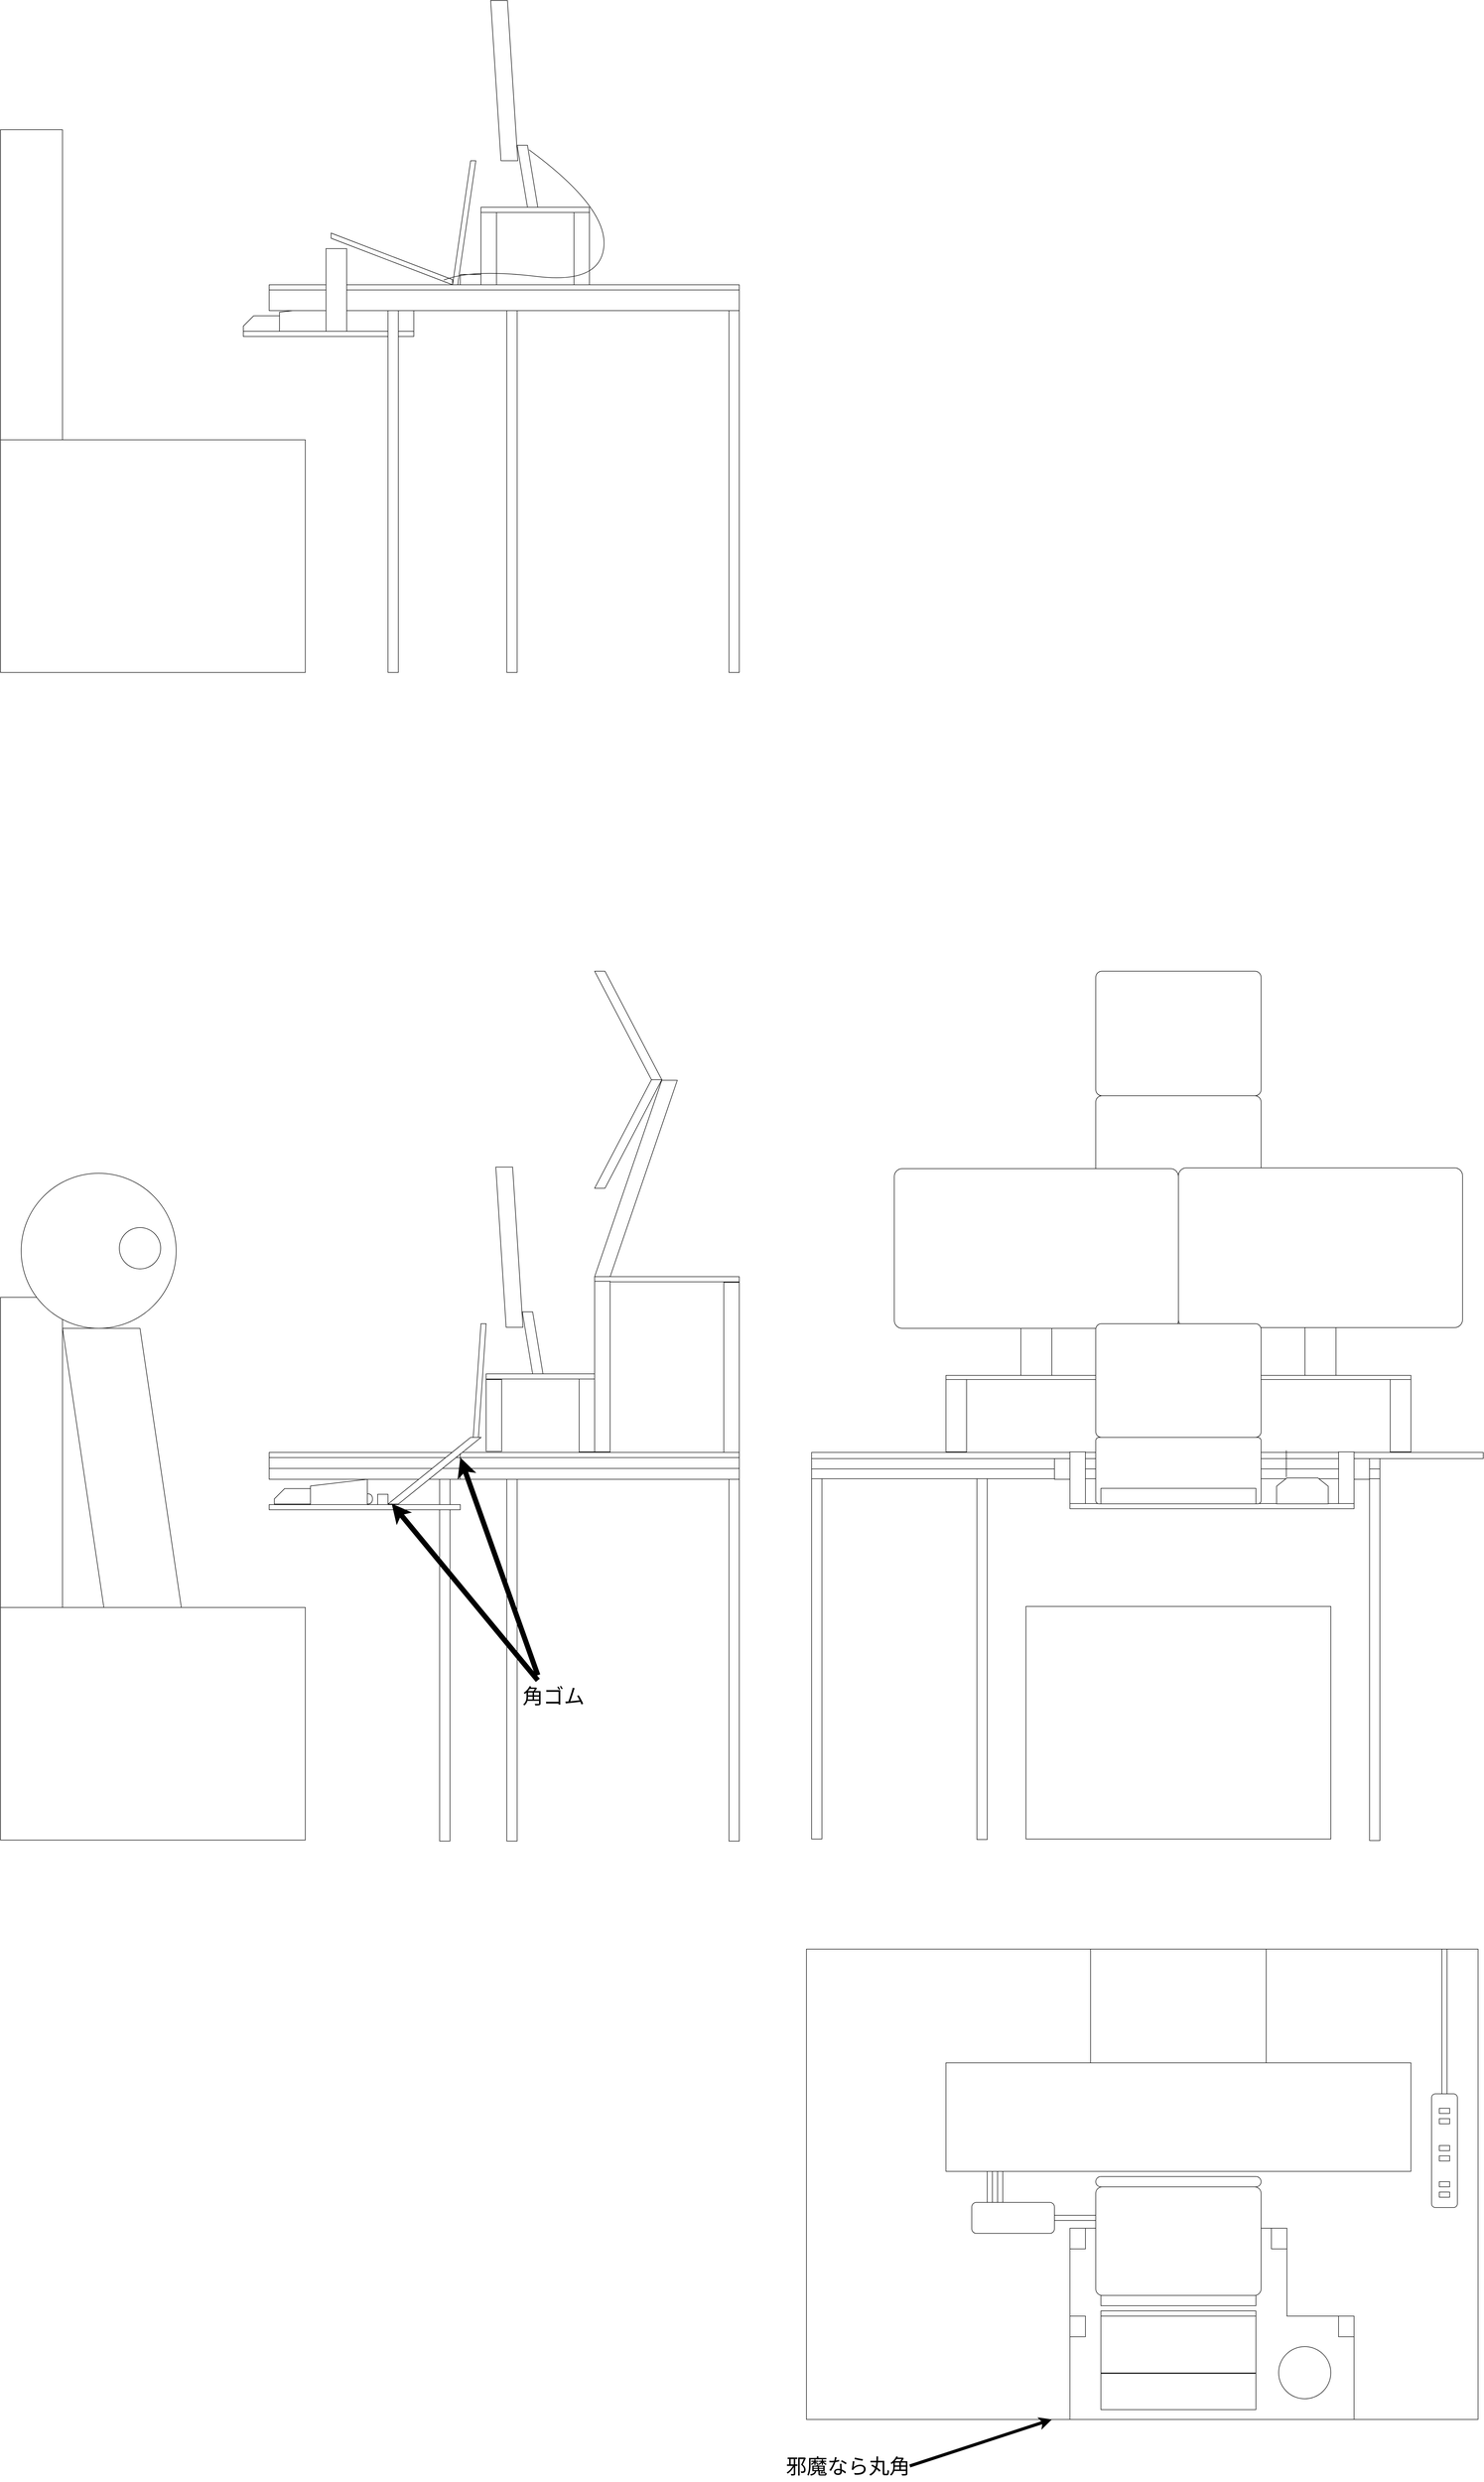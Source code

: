 <mxfile>
    <diagram id="MJRxsQYLISNkCaGimruc" name="ページ1">
        <mxGraphModel dx="3501" dy="2547" grid="1" gridSize="10" guides="1" tooltips="1" connect="1" arrows="1" fold="1" page="1" pageScale="1" pageWidth="827" pageHeight="1169" math="0" shadow="0">
            <root>
                <mxCell id="0"/>
                <mxCell id="1" parent="0"/>
                <mxCell id="197" value="" style="rounded=0;whiteSpace=wrap;html=1;fillColor=default;flipH=0;" parent="1" vertex="1">
                    <mxGeometry x="600" y="2680" width="1300" height="910" as="geometry"/>
                </mxCell>
                <mxCell id="299" value="" style="shape=corner;whiteSpace=wrap;html=1;dx=420;dy=200;flipV=1;" vertex="1" parent="1">
                    <mxGeometry x="1110" y="3220" width="550" height="370" as="geometry"/>
                </mxCell>
                <mxCell id="275" value="" style="rounded=1;whiteSpace=wrap;html=1;fillColor=default;spacing=2;arcSize=5;flipH=0;" parent="1" vertex="1">
                    <mxGeometry x="1160" y="1029" width="320" height="241" as="geometry"/>
                </mxCell>
                <mxCell id="100" value="" style="rounded=0;whiteSpace=wrap;html=1;" parent="1" vertex="1">
                    <mxGeometry x="-110" y="1771" width="20" height="700" as="geometry"/>
                </mxCell>
                <mxCell id="132" value="" style="rounded=0;whiteSpace=wrap;html=1;fillColor=default;flipH=0;" parent="1" vertex="1">
                    <mxGeometry x="610" y="1719" width="1300" height="12" as="geometry"/>
                </mxCell>
                <mxCell id="191" value="" style="rounded=0;whiteSpace=wrap;html=1;fillColor=default;flipH=0;" parent="1" vertex="1">
                    <mxGeometry x="610" y="1731" width="1100" height="20" as="geometry"/>
                </mxCell>
                <mxCell id="192" value="" style="rounded=0;whiteSpace=wrap;html=1;fillColor=default;flipH=0;" parent="1" vertex="1">
                    <mxGeometry x="610" y="1751" width="1100" height="19" as="geometry"/>
                </mxCell>
                <mxCell id="190" value="" style="rounded=0;whiteSpace=wrap;html=1;" parent="1" vertex="1">
                    <mxGeometry x="-440" y="1750" width="910" height="21" as="geometry"/>
                </mxCell>
                <mxCell id="38" value="" style="shape=card;whiteSpace=wrap;html=1;size=20;" parent="1" vertex="1">
                    <mxGeometry x="-490" y="-480" width="70" height="30" as="geometry"/>
                </mxCell>
                <mxCell id="39" value="" style="shape=manualInput;whiteSpace=wrap;html=1;size=13;" parent="1" vertex="1">
                    <mxGeometry x="-420" y="-500" width="110" height="50" as="geometry"/>
                </mxCell>
                <mxCell id="40" value="" style="rounded=0;whiteSpace=wrap;html=1;" parent="1" vertex="1">
                    <mxGeometry x="-490" y="-450" width="330" height="10" as="geometry"/>
                </mxCell>
                <mxCell id="41" value="" style="rounded=0;whiteSpace=wrap;html=1;" parent="1" vertex="1">
                    <mxGeometry x="450" y="-490" width="20" height="700" as="geometry"/>
                </mxCell>
                <mxCell id="42" value="" style="rounded=0;whiteSpace=wrap;html=1;" parent="1" vertex="1">
                    <mxGeometry x="20" y="-490" width="20" height="700" as="geometry"/>
                </mxCell>
                <mxCell id="43" value="" style="rounded=0;whiteSpace=wrap;html=1;" parent="1" vertex="1">
                    <mxGeometry x="-440" y="-530" width="910" height="40" as="geometry"/>
                </mxCell>
                <mxCell id="44" value="" style="rounded=0;whiteSpace=wrap;html=1;" parent="1" vertex="1">
                    <mxGeometry x="-440" y="-540" width="910" height="10" as="geometry"/>
                </mxCell>
                <mxCell id="45" value="" style="rounded=0;whiteSpace=wrap;html=1;" parent="1" vertex="1">
                    <mxGeometry x="-960" y="-240" width="590" height="450" as="geometry"/>
                </mxCell>
                <mxCell id="46" value="" style="rounded=0;whiteSpace=wrap;html=1;" parent="1" vertex="1">
                    <mxGeometry x="-960" y="-840" width="120" height="600" as="geometry"/>
                </mxCell>
                <mxCell id="47" value="" style="rounded=0;whiteSpace=wrap;html=1;" parent="1" vertex="1">
                    <mxGeometry x="-190" y="-490" width="30" height="40" as="geometry"/>
                </mxCell>
                <mxCell id="48" value="" style="rounded=0;whiteSpace=wrap;html=1;" parent="1" vertex="1">
                    <mxGeometry x="-210" y="-490" width="20" height="700" as="geometry"/>
                </mxCell>
                <mxCell id="53" value="" style="shape=parallelogram;perimeter=parallelogramPerimeter;whiteSpace=wrap;html=1;fixedSize=1;size=35;" parent="1" vertex="1">
                    <mxGeometry x="-85" y="-780" width="45" height="240" as="geometry"/>
                </mxCell>
                <mxCell id="57" value="" style="shape=parallelogram;perimeter=parallelogramPerimeter;whiteSpace=wrap;html=1;fixedSize=1;fillColor=default;direction=south;size=90;" parent="1" vertex="1">
                    <mxGeometry x="-320" y="-640" width="235" height="100" as="geometry"/>
                </mxCell>
                <mxCell id="59" value="" style="rounded=0;whiteSpace=wrap;html=1;fillColor=default;" parent="1" vertex="1">
                    <mxGeometry x="-70" y="-560" width="40" height="20" as="geometry"/>
                </mxCell>
                <mxCell id="60" value="" style="rounded=0;whiteSpace=wrap;html=1;fillColor=default;" parent="1" vertex="1">
                    <mxGeometry x="-330" y="-610" width="40" height="160" as="geometry"/>
                </mxCell>
                <mxCell id="82" value="" style="rounded=0;whiteSpace=wrap;html=1;" parent="1" vertex="1">
                    <mxGeometry x="-30" y="-680" width="30" height="140" as="geometry"/>
                </mxCell>
                <mxCell id="83" value="" style="rounded=0;whiteSpace=wrap;html=1;" parent="1" vertex="1">
                    <mxGeometry x="150" y="-680" width="30" height="140" as="geometry"/>
                </mxCell>
                <mxCell id="84" value="" style="rounded=0;whiteSpace=wrap;html=1;fillColor=default;" parent="1" vertex="1">
                    <mxGeometry x="-30" y="-690" width="210" height="10" as="geometry"/>
                </mxCell>
                <mxCell id="85" value="" style="shape=parallelogram;perimeter=parallelogramPerimeter;whiteSpace=wrap;html=1;fixedSize=1;fillColor=default;flipH=1;" parent="1" vertex="1">
                    <mxGeometry x="40" y="-810" width="40" height="120" as="geometry"/>
                </mxCell>
                <mxCell id="86" value="" style="shape=parallelogram;perimeter=parallelogramPerimeter;whiteSpace=wrap;html=1;fixedSize=1;fillColor=default;flipH=1;" parent="1" vertex="1">
                    <mxGeometry x="-11.25" y="-1090" width="52.5" height="310" as="geometry"/>
                </mxCell>
                <mxCell id="89" value="" style="endArrow=none;html=1;entryX=0.909;entryY=0.072;entryDx=0;entryDy=0;entryPerimeter=0;curved=1;" parent="1" target="57" edge="1">
                    <mxGeometry width="50" height="50" relative="1" as="geometry">
                        <mxPoint x="63.06" y="-801.1" as="sourcePoint"/>
                        <mxPoint x="-85.0" y="-518.9" as="targetPoint"/>
                        <Array as="points">
                            <mxPoint x="213.06" y="-691.1"/>
                            <mxPoint x="203.06" y="-541.1"/>
                            <mxPoint x="-46.94" y="-571.1"/>
                        </Array>
                    </mxGeometry>
                </mxCell>
                <mxCell id="90" value="" style="shape=card;whiteSpace=wrap;html=1;size=20;" parent="1" vertex="1">
                    <mxGeometry x="-430" y="1789" width="70" height="30" as="geometry"/>
                </mxCell>
                <mxCell id="91" value="" style="shape=manualInput;whiteSpace=wrap;html=1;size=13;" parent="1" vertex="1">
                    <mxGeometry x="-360" y="1771" width="110" height="50" as="geometry"/>
                </mxCell>
                <mxCell id="92" value="" style="rounded=0;whiteSpace=wrap;html=1;" parent="1" vertex="1">
                    <mxGeometry x="-440" y="1820" width="370" height="10" as="geometry"/>
                </mxCell>
                <mxCell id="93" value="" style="rounded=0;whiteSpace=wrap;html=1;" parent="1" vertex="1">
                    <mxGeometry x="450" y="1771" width="20" height="700" as="geometry"/>
                </mxCell>
                <mxCell id="94" value="" style="rounded=0;whiteSpace=wrap;html=1;" parent="1" vertex="1">
                    <mxGeometry x="20" y="1771" width="20" height="700" as="geometry"/>
                </mxCell>
                <mxCell id="95" value="" style="rounded=0;whiteSpace=wrap;html=1;" parent="1" vertex="1">
                    <mxGeometry x="-440" y="1729" width="910" height="21" as="geometry"/>
                </mxCell>
                <mxCell id="96" value="" style="rounded=0;whiteSpace=wrap;html=1;" parent="1" vertex="1">
                    <mxGeometry x="-440" y="1719" width="910" height="10" as="geometry"/>
                </mxCell>
                <mxCell id="97" value="" style="rounded=0;whiteSpace=wrap;html=1;" parent="1" vertex="1">
                    <mxGeometry x="-960" y="2019" width="590" height="450" as="geometry"/>
                </mxCell>
                <mxCell id="98" value="" style="rounded=0;whiteSpace=wrap;html=1;" parent="1" vertex="1">
                    <mxGeometry x="-960" y="1419" width="120" height="600" as="geometry"/>
                </mxCell>
                <mxCell id="101" value="" style="shape=parallelogram;perimeter=parallelogramPerimeter;whiteSpace=wrap;html=1;fixedSize=1;size=160;" parent="1" vertex="1">
                    <mxGeometry x="-210" y="1690" width="180" height="129" as="geometry"/>
                </mxCell>
                <mxCell id="102" value="" style="rounded=0;whiteSpace=wrap;html=1;" parent="1" vertex="1">
                    <mxGeometry x="-230" y="1800" width="20" height="20" as="geometry"/>
                </mxCell>
                <mxCell id="103" value="" style="shape=parallelogram;perimeter=parallelogramPerimeter;whiteSpace=wrap;html=1;fixedSize=1;size=15;" parent="1" vertex="1">
                    <mxGeometry x="-45" y="1470" width="25" height="220" as="geometry"/>
                </mxCell>
                <mxCell id="111" value="" style="ellipse;whiteSpace=wrap;html=1;aspect=fixed;fillColor=default;" parent="1" vertex="1">
                    <mxGeometry x="-920" y="1179" width="300" height="300" as="geometry"/>
                </mxCell>
                <mxCell id="112" value="" style="shape=parallelogram;perimeter=parallelogramPerimeter;whiteSpace=wrap;html=1;fixedSize=1;fillColor=default;flipH=1;size=80;" parent="1" vertex="1">
                    <mxGeometry x="-840" y="1479" width="230" height="540" as="geometry"/>
                </mxCell>
                <mxCell id="113" value="" style="ellipse;whiteSpace=wrap;html=1;aspect=fixed;fillColor=default;" parent="1" vertex="1">
                    <mxGeometry x="-730" y="1284" width="80" height="80" as="geometry"/>
                </mxCell>
                <mxCell id="115" value="" style="rounded=0;whiteSpace=wrap;html=1;" parent="1" vertex="1">
                    <mxGeometry x="-20" y="1578" width="30" height="139" as="geometry"/>
                </mxCell>
                <mxCell id="116" value="" style="rounded=0;whiteSpace=wrap;html=1;" parent="1" vertex="1">
                    <mxGeometry x="160" y="1577" width="30" height="141" as="geometry"/>
                </mxCell>
                <mxCell id="117" value="" style="rounded=0;whiteSpace=wrap;html=1;fillColor=default;" parent="1" vertex="1">
                    <mxGeometry x="-20" y="1567" width="210" height="10" as="geometry"/>
                </mxCell>
                <mxCell id="118" value="" style="shape=parallelogram;perimeter=parallelogramPerimeter;whiteSpace=wrap;html=1;fixedSize=1;fillColor=default;flipH=1;" parent="1" vertex="1">
                    <mxGeometry x="50" y="1447" width="40" height="120" as="geometry"/>
                </mxCell>
                <mxCell id="119" value="" style="shape=parallelogram;perimeter=parallelogramPerimeter;whiteSpace=wrap;html=1;fixedSize=1;fillColor=default;flipH=1;" parent="1" vertex="1">
                    <mxGeometry x="-1.25" y="1167" width="52.5" height="310" as="geometry"/>
                </mxCell>
                <mxCell id="125" value="" style="rounded=0;whiteSpace=wrap;html=1;flipH=0;" parent="1" vertex="1">
                    <mxGeometry x="1690" y="1770" width="20" height="700" as="geometry"/>
                </mxCell>
                <mxCell id="136" value="" style="rounded=0;whiteSpace=wrap;html=1;flipH=0;" parent="1" vertex="1">
                    <mxGeometry x="1025" y="2017" width="590" height="450" as="geometry"/>
                </mxCell>
                <mxCell id="142" value="" style="rounded=0;whiteSpace=wrap;html=1;fillColor=default;flipH=0;" parent="1" vertex="1">
                    <mxGeometry x="870" y="1578" width="40" height="140" as="geometry"/>
                </mxCell>
                <mxCell id="143" value="" style="rounded=0;whiteSpace=wrap;html=1;fillColor=default;flipH=0;" parent="1" vertex="1">
                    <mxGeometry x="1730" y="1578" width="40" height="140" as="geometry"/>
                </mxCell>
                <mxCell id="144" value="" style="rounded=0;whiteSpace=wrap;html=1;fillColor=default;flipH=0;" parent="1" vertex="1">
                    <mxGeometry x="870" y="1570" width="900" height="8" as="geometry"/>
                </mxCell>
                <mxCell id="145" value="&lt;span style=&quot;color: rgba(0, 0, 0, 0); font-family: monospace; font-size: 0px; text-align: start;&quot;&gt;%3CmxGraphModel%3E%3Croot%3E%3CmxCell%20id%3D%220%22%2F%3E%3CmxCell%20id%3D%221%22%20parent%3D%220%22%2F%3E%3CmxCell%20id%3D%222%22%20value%3D%22%22%20style%3D%22rounded%3D0%3BwhiteSpace%3Dwrap%3Bhtml%3D1%3BfillColor%3Ddefault%3B%22%20vertex%3D%221%22%20parent%3D%221%22%3E%3CmxGeometry%20x%3D%2211.25%22%20y%3D%221569%22%20width%3D%22210%22%20height%3D%2210%22%20as%3D%22geometry%22%2F%3E%3C%2FmxCell%3E%3C%2Froot%3E%3C%2FmxGraphModel%3E&lt;/span&gt;" style="rounded=0;whiteSpace=wrap;html=1;fillColor=default;flipH=0;" parent="1" vertex="1">
                    <mxGeometry x="1015" y="1446" width="60" height="124" as="geometry"/>
                </mxCell>
                <mxCell id="147" value="" style="rounded=1;whiteSpace=wrap;html=1;fillColor=default;arcSize=5;flipH=0;" parent="1" vertex="1">
                    <mxGeometry x="770" y="1170" width="550" height="309" as="geometry"/>
                </mxCell>
                <mxCell id="149" value="&lt;span style=&quot;color: rgba(0, 0, 0, 0); font-family: monospace; font-size: 0px; text-align: start;&quot;&gt;%3CmxGraphModel%3E%3Croot%3E%3CmxCell%20id%3D%220%22%2F%3E%3CmxCell%20id%3D%221%22%20parent%3D%220%22%2F%3E%3CmxCell%20id%3D%222%22%20value%3D%22%22%20style%3D%22rounded%3D0%3BwhiteSpace%3Dwrap%3Bhtml%3D1%3BfillColor%3Ddefault%3B%22%20vertex%3D%221%22%20parent%3D%221%22%3E%3CmxGeometry%20x%3D%2211.25%22%20y%3D%221569%22%20width%3D%22210%22%20height%3D%2210%22%20as%3D%22geometry%22%2F%3E%3C%2FmxCell%3E%3C%2Froot%3E%3C%2FmxGraphModel%3E&lt;/span&gt;" style="rounded=0;whiteSpace=wrap;html=1;fillColor=default;flipH=0;" parent="1" vertex="1">
                    <mxGeometry x="1565" y="1445" width="60" height="125" as="geometry"/>
                </mxCell>
                <mxCell id="150" value="" style="rounded=1;whiteSpace=wrap;html=1;fillColor=default;arcSize=5;flipH=0;" parent="1" vertex="1">
                    <mxGeometry x="1320" y="1168.5" width="550" height="309" as="geometry"/>
                </mxCell>
                <mxCell id="140" value="" style="rounded=1;whiteSpace=wrap;html=1;fillColor=default;spacing=2;arcSize=5;flipH=0;" parent="1" vertex="1">
                    <mxGeometry x="1160" y="1470" width="320" height="220" as="geometry"/>
                </mxCell>
                <mxCell id="187" value="" style="rounded=0;whiteSpace=wrap;html=1;" parent="1" vertex="1">
                    <mxGeometry x="930" y="1770" width="20" height="698" as="geometry"/>
                </mxCell>
                <mxCell id="188" value="" style="rounded=0;whiteSpace=wrap;html=1;" parent="1" vertex="1">
                    <mxGeometry x="610" y="1770" width="20" height="697" as="geometry"/>
                </mxCell>
                <mxCell id="8" value="" style="rounded=0;whiteSpace=wrap;html=1;flipH=0;" parent="1" vertex="1">
                    <mxGeometry x="1110" y="1818" width="550" height="10" as="geometry"/>
                </mxCell>
                <mxCell id="10" value="" style="shape=loopLimit;whiteSpace=wrap;html=1;flipH=0;" parent="1" vertex="1">
                    <mxGeometry x="1510" y="1768.5" width="100" height="50" as="geometry"/>
                </mxCell>
                <mxCell id="156" value="" style="rounded=1;whiteSpace=wrap;html=1;fillColor=default;spacing=2;arcSize=5;flipH=0;" parent="1" vertex="1">
                    <mxGeometry x="1160" y="1690" width="320" height="128.5" as="geometry"/>
                </mxCell>
                <mxCell id="9" value="" style="rounded=0;whiteSpace=wrap;html=1;flipH=0;" parent="1" vertex="1">
                    <mxGeometry x="1170" y="1788.5" width="300" height="30" as="geometry"/>
                </mxCell>
                <mxCell id="193" value="" style="rounded=0;whiteSpace=wrap;html=1;fillColor=default;" parent="1" vertex="1">
                    <mxGeometry x="1110" y="1718" width="30" height="100" as="geometry"/>
                </mxCell>
                <mxCell id="135" value="" style="rounded=0;whiteSpace=wrap;html=1;fillColor=default;flipH=0;" parent="1" vertex="1">
                    <mxGeometry x="1630" y="1718" width="30" height="100" as="geometry"/>
                </mxCell>
                <mxCell id="204" value="" style="rounded=0;whiteSpace=wrap;html=1;fillColor=default;" parent="1" vertex="1">
                    <mxGeometry x="1170" y="3501" width="300" height="70" as="geometry"/>
                </mxCell>
                <mxCell id="205" value="" style="rounded=0;whiteSpace=wrap;html=1;fillColor=default;" parent="1" vertex="1">
                    <mxGeometry x="1170" y="3390" width="300" height="110" as="geometry"/>
                </mxCell>
                <mxCell id="206" value="" style="rounded=0;whiteSpace=wrap;html=1;fillColor=default;" parent="1" vertex="1">
                    <mxGeometry x="1170" y="3350" width="300" height="20" as="geometry"/>
                </mxCell>
                <mxCell id="212" value="" style="rounded=1;whiteSpace=wrap;html=1;fillColor=default;arcSize=6;" parent="1" vertex="1">
                    <mxGeometry x="1160" y="3140" width="320" height="210" as="geometry"/>
                </mxCell>
                <mxCell id="216" value="" style="rounded=1;whiteSpace=wrap;html=1;fillColor=default;arcSize=50;" parent="1" vertex="1">
                    <mxGeometry x="1160" y="3120" width="320" height="20" as="geometry"/>
                </mxCell>
                <mxCell id="218" value="" style="ellipse;whiteSpace=wrap;html=1;aspect=fixed;fillColor=default;" parent="1" vertex="1">
                    <mxGeometry x="1514" y="3449" width="101" height="101" as="geometry"/>
                </mxCell>
                <mxCell id="226" value="" style="rounded=0;whiteSpace=wrap;html=1;fillColor=default;" parent="1" vertex="1">
                    <mxGeometry x="1110" y="3220" width="30" height="40" as="geometry"/>
                </mxCell>
                <mxCell id="229" value="" style="rounded=0;whiteSpace=wrap;html=1;fillColor=default;" parent="1" vertex="1">
                    <mxGeometry x="870" y="2900" width="900" height="210" as="geometry"/>
                </mxCell>
                <mxCell id="259" value="" style="endArrow=classic;html=1;rounded=1;strokeWidth=6;fontSize=40;jumpSize=6;entryX=0;entryY=1;entryDx=0;entryDy=0;" parent="1" edge="1">
                    <mxGeometry relative="1" as="geometry">
                        <mxPoint x="800" y="3680" as="sourcePoint"/>
                        <mxPoint x="1075" y="3590" as="targetPoint"/>
                    </mxGeometry>
                </mxCell>
                <mxCell id="263" value="邪魔なら丸角" style="text;html=1;align=center;verticalAlign=middle;resizable=0;points=[];autosize=1;strokeColor=none;fillColor=none;fontSize=40;" parent="1" vertex="1">
                    <mxGeometry x="550" y="3650" width="260" height="60" as="geometry"/>
                </mxCell>
                <mxCell id="266" value="" style="rounded=0;whiteSpace=wrap;html=1;fontSize=40;fillColor=default;" parent="1" vertex="1">
                    <mxGeometry x="190" y="1379" width="280" height="10" as="geometry"/>
                </mxCell>
                <mxCell id="268" value="" style="shape=parallelogram;perimeter=parallelogramPerimeter;whiteSpace=wrap;html=1;fixedSize=1;fontSize=40;fillColor=default;size=110;" parent="1" vertex="1">
                    <mxGeometry x="190" y="998" width="130" height="210" as="geometry"/>
                </mxCell>
                <mxCell id="269" value="" style="shape=parallelogram;perimeter=parallelogramPerimeter;whiteSpace=wrap;html=1;fixedSize=1;fontSize=40;fillColor=default;size=110;flipH=1;" parent="1" vertex="1">
                    <mxGeometry x="190" y="788" width="130" height="210" as="geometry"/>
                </mxCell>
                <mxCell id="271" value="" style="rounded=0;whiteSpace=wrap;html=1;" parent="1" vertex="1">
                    <mxGeometry x="190" y="1388" width="30" height="330" as="geometry"/>
                </mxCell>
                <mxCell id="272" value="" style="rounded=0;whiteSpace=wrap;html=1;" parent="1" vertex="1">
                    <mxGeometry x="440" y="1390" width="30" height="329" as="geometry"/>
                </mxCell>
                <mxCell id="273" value="" style="rounded=1;whiteSpace=wrap;html=1;fillColor=default;spacing=2;arcSize=5;flipH=0;" parent="1" vertex="1">
                    <mxGeometry x="1160" y="788" width="320" height="241" as="geometry"/>
                </mxCell>
                <mxCell id="276" value="" style="rounded=0;whiteSpace=wrap;html=1;fontSize=40;fillColor=default;" parent="1" vertex="1">
                    <mxGeometry x="1150" y="2680" width="340" height="220" as="geometry"/>
                </mxCell>
                <mxCell id="278" value="" style="shape=parallelogram;perimeter=parallelogramPerimeter;whiteSpace=wrap;html=1;fixedSize=1;fontSize=40;fillColor=default;size=130;" parent="1" vertex="1">
                    <mxGeometry x="190" y="999" width="160" height="380" as="geometry"/>
                </mxCell>
                <mxCell id="281" value="" style="shape=or;whiteSpace=wrap;html=1;" vertex="1" parent="1">
                    <mxGeometry x="-250" y="1799" width="10" height="20" as="geometry"/>
                </mxCell>
                <mxCell id="282" value="" style="endArrow=none;html=1;" edge="1" parent="1">
                    <mxGeometry width="50" height="50" relative="1" as="geometry">
                        <mxPoint x="-70" y="1771" as="sourcePoint"/>
                        <mxPoint x="-70" y="1721" as="targetPoint"/>
                    </mxGeometry>
                </mxCell>
                <mxCell id="292" value="" style="endArrow=none;html=1;" edge="1" parent="1">
                    <mxGeometry width="50" height="50" relative="1" as="geometry">
                        <mxPoint x="1528.89" y="1767" as="sourcePoint"/>
                        <mxPoint x="1528.89" y="1715" as="targetPoint"/>
                    </mxGeometry>
                </mxCell>
                <mxCell id="294" value="" style="rounded=0;whiteSpace=wrap;html=1;" vertex="1" parent="1">
                    <mxGeometry x="1080" y="1731" width="30" height="40" as="geometry"/>
                </mxCell>
                <mxCell id="295" value="" style="rounded=0;whiteSpace=wrap;html=1;" vertex="1" parent="1">
                    <mxGeometry x="1660" y="1731" width="30" height="40" as="geometry"/>
                </mxCell>
                <mxCell id="296" value="" style="rounded=0;whiteSpace=wrap;html=1;fillColor=default;" vertex="1" parent="1">
                    <mxGeometry x="1170" y="3380" width="300" height="10" as="geometry"/>
                </mxCell>
                <mxCell id="302" value="" style="rounded=0;whiteSpace=wrap;html=1;fillColor=default;" vertex="1" parent="1">
                    <mxGeometry x="1500" y="3220" width="30" height="40" as="geometry"/>
                </mxCell>
                <mxCell id="303" value="" style="rounded=0;whiteSpace=wrap;html=1;fillColor=default;" vertex="1" parent="1">
                    <mxGeometry x="1630" y="3390" width="30" height="40" as="geometry"/>
                </mxCell>
                <mxCell id="304" value="" style="rounded=0;whiteSpace=wrap;html=1;fillColor=default;" vertex="1" parent="1">
                    <mxGeometry x="1110" y="3390" width="30" height="40" as="geometry"/>
                </mxCell>
                <mxCell id="308" value="" style="rounded=1;whiteSpace=wrap;html=1;" vertex="1" parent="1">
                    <mxGeometry x="920" y="3170" width="160" height="60" as="geometry"/>
                </mxCell>
                <mxCell id="309" value="" style="rounded=0;whiteSpace=wrap;html=1;" vertex="1" parent="1">
                    <mxGeometry x="1080" y="3195" width="80" height="10" as="geometry"/>
                </mxCell>
                <mxCell id="310" value="" style="rounded=0;whiteSpace=wrap;html=1;" vertex="1" parent="1">
                    <mxGeometry x="950" y="3110" width="10" height="60" as="geometry"/>
                </mxCell>
                <mxCell id="311" value="" style="rounded=0;whiteSpace=wrap;html=1;" vertex="1" parent="1">
                    <mxGeometry x="970" y="3110" width="10" height="60" as="geometry"/>
                </mxCell>
                <mxCell id="312" value="" style="rounded=1;whiteSpace=wrap;html=1;" vertex="1" parent="1">
                    <mxGeometry x="1810" y="2960" width="50" height="220" as="geometry"/>
                </mxCell>
                <mxCell id="313" value="" style="rounded=0;whiteSpace=wrap;html=1;" vertex="1" parent="1">
                    <mxGeometry x="1825" y="3060" width="20" height="10" as="geometry"/>
                </mxCell>
                <mxCell id="314" value="" style="rounded=0;whiteSpace=wrap;html=1;" vertex="1" parent="1">
                    <mxGeometry x="1825" y="3080" width="20" height="10" as="geometry"/>
                </mxCell>
                <mxCell id="315" value="" style="rounded=0;whiteSpace=wrap;html=1;" vertex="1" parent="1">
                    <mxGeometry x="1825" y="3008" width="20" height="10" as="geometry"/>
                </mxCell>
                <mxCell id="316" value="" style="rounded=0;whiteSpace=wrap;html=1;" vertex="1" parent="1">
                    <mxGeometry x="1825" y="2988" width="20" height="10" as="geometry"/>
                </mxCell>
                <mxCell id="317" value="" style="rounded=0;whiteSpace=wrap;html=1;" vertex="1" parent="1">
                    <mxGeometry x="1825" y="3130" width="20" height="10" as="geometry"/>
                </mxCell>
                <mxCell id="318" value="" style="rounded=0;whiteSpace=wrap;html=1;" vertex="1" parent="1">
                    <mxGeometry x="1825" y="3150" width="20" height="10" as="geometry"/>
                </mxCell>
                <mxCell id="319" value="" style="rounded=0;whiteSpace=wrap;html=1;" vertex="1" parent="1">
                    <mxGeometry x="1830" y="2680" width="10" height="280" as="geometry"/>
                </mxCell>
                <mxCell id="321" value="" style="endArrow=classic;html=1;entryX=0.641;entryY=-0.2;entryDx=0;entryDy=0;entryPerimeter=0;strokeWidth=10;" edge="1" parent="1" target="92">
                    <mxGeometry width="50" height="50" relative="1" as="geometry">
                        <mxPoint x="80" y="2160" as="sourcePoint"/>
                        <mxPoint x="-130" y="2510" as="targetPoint"/>
                    </mxGeometry>
                </mxCell>
                <mxCell id="322" value="" style="endArrow=classic;html=1;entryX=0.641;entryY=-0.2;entryDx=0;entryDy=0;entryPerimeter=0;strokeWidth=10;" edge="1" parent="1">
                    <mxGeometry width="50" height="50" relative="1" as="geometry">
                        <mxPoint x="80" y="2150" as="sourcePoint"/>
                        <mxPoint x="-70.0" y="1729" as="targetPoint"/>
                    </mxGeometry>
                </mxCell>
                <mxCell id="323" value="&lt;span style=&quot;font-size: 40px;&quot;&gt;角ゴム&lt;/span&gt;" style="text;html=1;align=center;verticalAlign=middle;resizable=0;points=[];autosize=1;strokeColor=none;fillColor=none;" vertex="1" parent="1">
                    <mxGeometry x="40" y="2160" width="140" height="60" as="geometry"/>
                </mxCell>
            </root>
        </mxGraphModel>
    </diagram>
</mxfile>